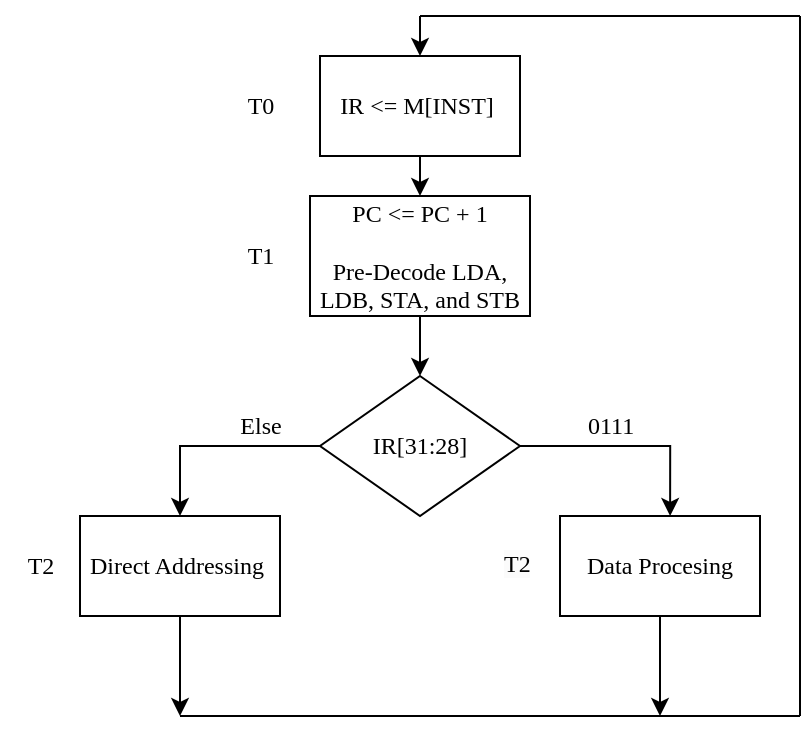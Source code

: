 <mxfile version="24.3.1" type="device">
  <diagram name="Page-1" id="jisVahLO6OlViJSHX_gp">
    <mxGraphModel dx="469" dy="674" grid="0" gridSize="10" guides="1" tooltips="1" connect="1" arrows="1" fold="1" page="1" pageScale="1" pageWidth="827" pageHeight="1169" math="0" shadow="0">
      <root>
        <mxCell id="0" />
        <mxCell id="1" parent="0" />
        <mxCell id="x0xStdGtatYXF8K5P9bF-18" value="" style="edgeStyle=orthogonalEdgeStyle;rounded=0;orthogonalLoop=1;jettySize=auto;html=1;" edge="1" parent="1" target="x0xStdGtatYXF8K5P9bF-1">
          <mxGeometry relative="1" as="geometry">
            <mxPoint x="430" y="250" as="sourcePoint" />
            <Array as="points">
              <mxPoint x="430" y="260" />
              <mxPoint x="430" y="260" />
            </Array>
          </mxGeometry>
        </mxCell>
        <mxCell id="x0xStdGtatYXF8K5P9bF-1" value="&lt;font face=&quot;Times New Roman&quot;&gt;IR &amp;lt;= M[INST]&amp;nbsp;&lt;/font&gt;" style="rounded=0;whiteSpace=wrap;html=1;" vertex="1" parent="1">
          <mxGeometry x="380" y="270" width="100" height="50" as="geometry" />
        </mxCell>
        <mxCell id="x0xStdGtatYXF8K5P9bF-2" value="&lt;font face=&quot;Times New Roman&quot;&gt;PC &amp;lt;= PC + 1&lt;/font&gt;&lt;div&gt;&lt;font face=&quot;Times New Roman&quot;&gt;&lt;br&gt;&lt;/font&gt;&lt;/div&gt;&lt;div&gt;&lt;font face=&quot;Times New Roman&quot;&gt;Pre-Decode LDA, LDB, STA, and STB&lt;/font&gt;&lt;/div&gt;" style="rounded=0;whiteSpace=wrap;html=1;" vertex="1" parent="1">
          <mxGeometry x="375" y="340" width="110" height="60" as="geometry" />
        </mxCell>
        <mxCell id="x0xStdGtatYXF8K5P9bF-7" value="" style="edgeStyle=orthogonalEdgeStyle;rounded=0;orthogonalLoop=1;jettySize=auto;html=1;exitX=0;exitY=0.5;exitDx=0;exitDy=0;" edge="1" parent="1" source="x0xStdGtatYXF8K5P9bF-3">
          <mxGeometry relative="1" as="geometry">
            <mxPoint x="330.041" y="439.999" as="sourcePoint" />
            <mxPoint x="310" y="499.999" as="targetPoint" />
            <Array as="points">
              <mxPoint x="310" y="465" />
            </Array>
          </mxGeometry>
        </mxCell>
        <mxCell id="x0xStdGtatYXF8K5P9bF-8" value="" style="edgeStyle=orthogonalEdgeStyle;rounded=0;orthogonalLoop=1;jettySize=auto;html=1;exitX=1;exitY=0.5;exitDx=0;exitDy=0;" edge="1" parent="1" source="x0xStdGtatYXF8K5P9bF-3">
          <mxGeometry relative="1" as="geometry">
            <mxPoint x="490.73" y="465.98" as="sourcePoint" />
            <mxPoint x="555.059" y="500" as="targetPoint" />
            <Array as="points">
              <mxPoint x="555" y="465" />
            </Array>
          </mxGeometry>
        </mxCell>
        <mxCell id="x0xStdGtatYXF8K5P9bF-3" value="&lt;font face=&quot;Times New Roman&quot;&gt;IR[31:28]&lt;/font&gt;" style="rhombus;whiteSpace=wrap;html=1;" vertex="1" parent="1">
          <mxGeometry x="380" y="430" width="100" height="70" as="geometry" />
        </mxCell>
        <mxCell id="x0xStdGtatYXF8K5P9bF-10" value="" style="edgeStyle=orthogonalEdgeStyle;rounded=0;orthogonalLoop=1;jettySize=auto;html=1;" edge="1" parent="1" source="x0xStdGtatYXF8K5P9bF-4">
          <mxGeometry relative="1" as="geometry">
            <mxPoint x="310" y="600" as="targetPoint" />
          </mxGeometry>
        </mxCell>
        <mxCell id="x0xStdGtatYXF8K5P9bF-4" value="&lt;font face=&quot;Times New Roman&quot;&gt;Direct Addressing&amp;nbsp;&lt;/font&gt;" style="rounded=0;whiteSpace=wrap;html=1;" vertex="1" parent="1">
          <mxGeometry x="260" y="500" width="100" height="50" as="geometry" />
        </mxCell>
        <mxCell id="x0xStdGtatYXF8K5P9bF-12" value="" style="edgeStyle=orthogonalEdgeStyle;rounded=0;orthogonalLoop=1;jettySize=auto;html=1;" edge="1" parent="1" source="x0xStdGtatYXF8K5P9bF-5">
          <mxGeometry relative="1" as="geometry">
            <mxPoint x="550" y="600" as="targetPoint" />
          </mxGeometry>
        </mxCell>
        <mxCell id="x0xStdGtatYXF8K5P9bF-5" value="&lt;font face=&quot;Times New Roman&quot;&gt;Data Procesing&lt;/font&gt;" style="rounded=0;whiteSpace=wrap;html=1;" vertex="1" parent="1">
          <mxGeometry x="500" y="500" width="100" height="50" as="geometry" />
        </mxCell>
        <mxCell id="x0xStdGtatYXF8K5P9bF-13" value="" style="endArrow=none;html=1;rounded=0;" edge="1" parent="1">
          <mxGeometry width="50" height="50" relative="1" as="geometry">
            <mxPoint x="310" y="600" as="sourcePoint" />
            <mxPoint x="620" y="600" as="targetPoint" />
          </mxGeometry>
        </mxCell>
        <mxCell id="x0xStdGtatYXF8K5P9bF-14" value="" style="endArrow=none;html=1;rounded=0;" edge="1" parent="1">
          <mxGeometry width="50" height="50" relative="1" as="geometry">
            <mxPoint x="620" y="600" as="sourcePoint" />
            <mxPoint x="620" y="250" as="targetPoint" />
          </mxGeometry>
        </mxCell>
        <mxCell id="x0xStdGtatYXF8K5P9bF-16" value="" style="endArrow=none;html=1;rounded=0;" edge="1" parent="1">
          <mxGeometry width="50" height="50" relative="1" as="geometry">
            <mxPoint x="430" y="250" as="sourcePoint" />
            <mxPoint x="620" y="250" as="targetPoint" />
          </mxGeometry>
        </mxCell>
        <mxCell id="x0xStdGtatYXF8K5P9bF-21" value="" style="endArrow=classic;html=1;rounded=0;exitX=0.5;exitY=1;exitDx=0;exitDy=0;entryX=0.5;entryY=0;entryDx=0;entryDy=0;" edge="1" parent="1" source="x0xStdGtatYXF8K5P9bF-1" target="x0xStdGtatYXF8K5P9bF-2">
          <mxGeometry width="50" height="50" relative="1" as="geometry">
            <mxPoint x="390" y="500" as="sourcePoint" />
            <mxPoint x="440" y="450" as="targetPoint" />
          </mxGeometry>
        </mxCell>
        <mxCell id="x0xStdGtatYXF8K5P9bF-22" value="" style="endArrow=classic;html=1;rounded=0;exitX=0.5;exitY=1;exitDx=0;exitDy=0;" edge="1" parent="1" source="x0xStdGtatYXF8K5P9bF-2" target="x0xStdGtatYXF8K5P9bF-3">
          <mxGeometry width="50" height="50" relative="1" as="geometry">
            <mxPoint x="429" y="410" as="sourcePoint" />
            <mxPoint x="520" y="400" as="targetPoint" />
          </mxGeometry>
        </mxCell>
        <mxCell id="x0xStdGtatYXF8K5P9bF-23" value="&lt;font face=&quot;Times New Roman&quot;&gt;T0&lt;/font&gt;" style="text;html=1;align=center;verticalAlign=middle;resizable=0;points=[];autosize=1;strokeColor=none;fillColor=none;" vertex="1" parent="1">
          <mxGeometry x="330" y="280" width="40" height="30" as="geometry" />
        </mxCell>
        <mxCell id="x0xStdGtatYXF8K5P9bF-24" value="&lt;font face=&quot;Times New Roman&quot;&gt;T1&lt;/font&gt;" style="text;html=1;align=center;verticalAlign=middle;resizable=0;points=[];autosize=1;strokeColor=none;fillColor=none;" vertex="1" parent="1">
          <mxGeometry x="330" y="355" width="40" height="30" as="geometry" />
        </mxCell>
        <mxCell id="x0xStdGtatYXF8K5P9bF-25" value="&lt;font face=&quot;Times New Roman&quot;&gt;T2&lt;/font&gt;" style="text;html=1;align=center;verticalAlign=middle;resizable=0;points=[];autosize=1;strokeColor=none;fillColor=none;" vertex="1" parent="1">
          <mxGeometry x="220" y="510" width="40" height="30" as="geometry" />
        </mxCell>
        <mxCell id="x0xStdGtatYXF8K5P9bF-26" value="&lt;span style=&quot;color: rgb(0, 0, 0); font-family: &amp;quot;Times New Roman&amp;quot;; font-size: 12px; font-style: normal; font-variant-ligatures: normal; font-variant-caps: normal; font-weight: 400; letter-spacing: normal; orphans: 2; text-align: center; text-indent: 0px; text-transform: none; widows: 2; word-spacing: 0px; -webkit-text-stroke-width: 0px; white-space: nowrap; background-color: rgb(251, 251, 251); text-decoration-thickness: initial; text-decoration-style: initial; text-decoration-color: initial; display: inline !important; float: none;&quot;&gt;T2&lt;/span&gt;" style="text;whiteSpace=wrap;html=1;" vertex="1" parent="1">
          <mxGeometry x="470" y="510" width="50" height="40" as="geometry" />
        </mxCell>
        <mxCell id="x0xStdGtatYXF8K5P9bF-27" value="&lt;font face=&quot;Times New Roman&quot;&gt;0111&lt;/font&gt;" style="text;html=1;align=center;verticalAlign=middle;resizable=0;points=[];autosize=1;strokeColor=none;fillColor=none;" vertex="1" parent="1">
          <mxGeometry x="500" y="440" width="50" height="30" as="geometry" />
        </mxCell>
        <mxCell id="x0xStdGtatYXF8K5P9bF-28" value="&lt;font face=&quot;Times New Roman&quot;&gt;Else&lt;/font&gt;" style="text;html=1;align=center;verticalAlign=middle;resizable=0;points=[];autosize=1;strokeColor=none;fillColor=none;" vertex="1" parent="1">
          <mxGeometry x="330" y="440" width="40" height="30" as="geometry" />
        </mxCell>
      </root>
    </mxGraphModel>
  </diagram>
</mxfile>
